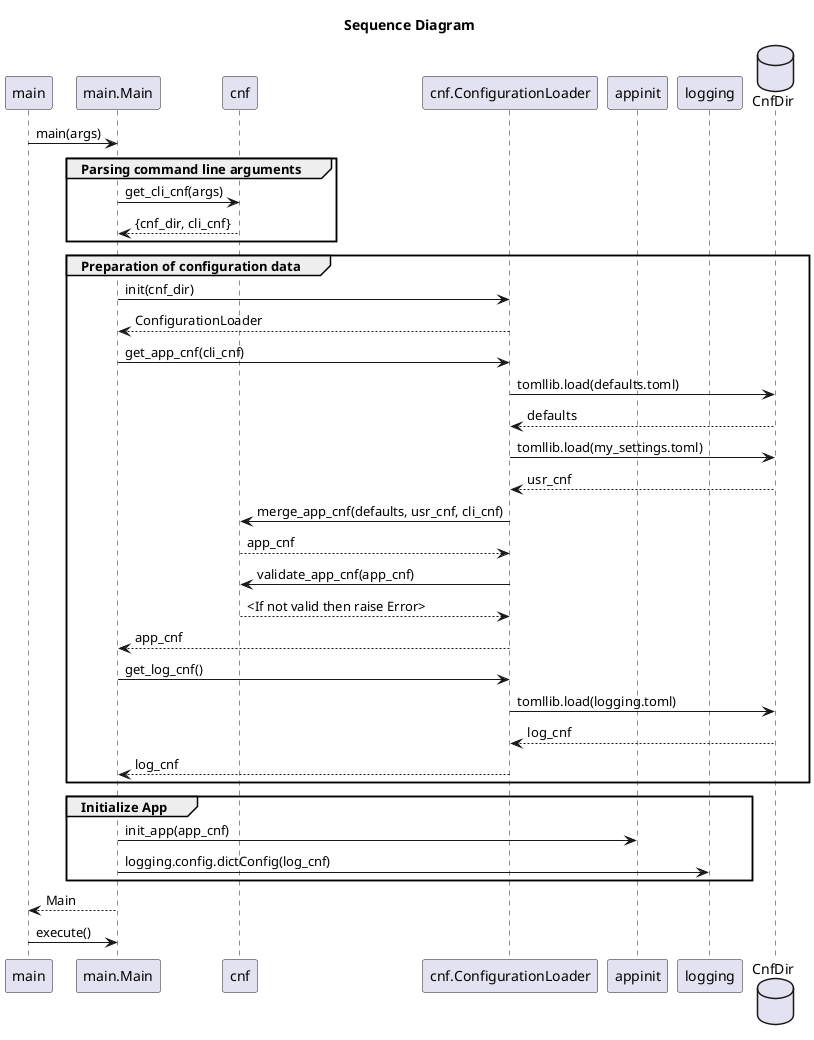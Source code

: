 @startuml SequenceDiagram
title Sequence Diagram

participant main as entry
participant main.Main as main
participant cnf as cnf
participant cnf.ConfigurationLoader as CnfLoader
participant appinit as appinit
participant logging as log
database CnfDir as CNF

entry -> main: main(args)

group Parsing command line arguments
main -> cnf: get_cli_cnf(args)
cnf --> main: {cnf_dir, cli_cnf}
end

group Preparation of configuration data
main -> CnfLoader: init(cnf_dir)
CnfLoader --> main: ConfigurationLoader
main -> CnfLoader: get_app_cnf(cli_cnf)
CnfLoader -> CNF: tomllib.load(defaults.toml)
CNF --> CnfLoader: defaults
CnfLoader -> CNF: tomllib.load(my_settings.toml)
CNF --> CnfLoader: usr_cnf
CnfLoader -> cnf: merge_app_cnf(defaults, usr_cnf, cli_cnf)
cnf --> CnfLoader: app_cnf
CnfLoader -> cnf: validate_app_cnf(app_cnf)
cnf --> CnfLoader: <If not valid then raise Error>
CnfLoader --> main: app_cnf
main -> CnfLoader: get_log_cnf()
CnfLoader -> CNF: tomllib.load(logging.toml)
CNF --> CnfLoader: log_cnf
CnfLoader --> main: log_cnf
end

group Initialize App
main -> appinit: init_app(app_cnf)
main -> log: logging.config.dictConfig(log_cnf)
end

main --> entry: Main
entry -> main: execute()
@enduml